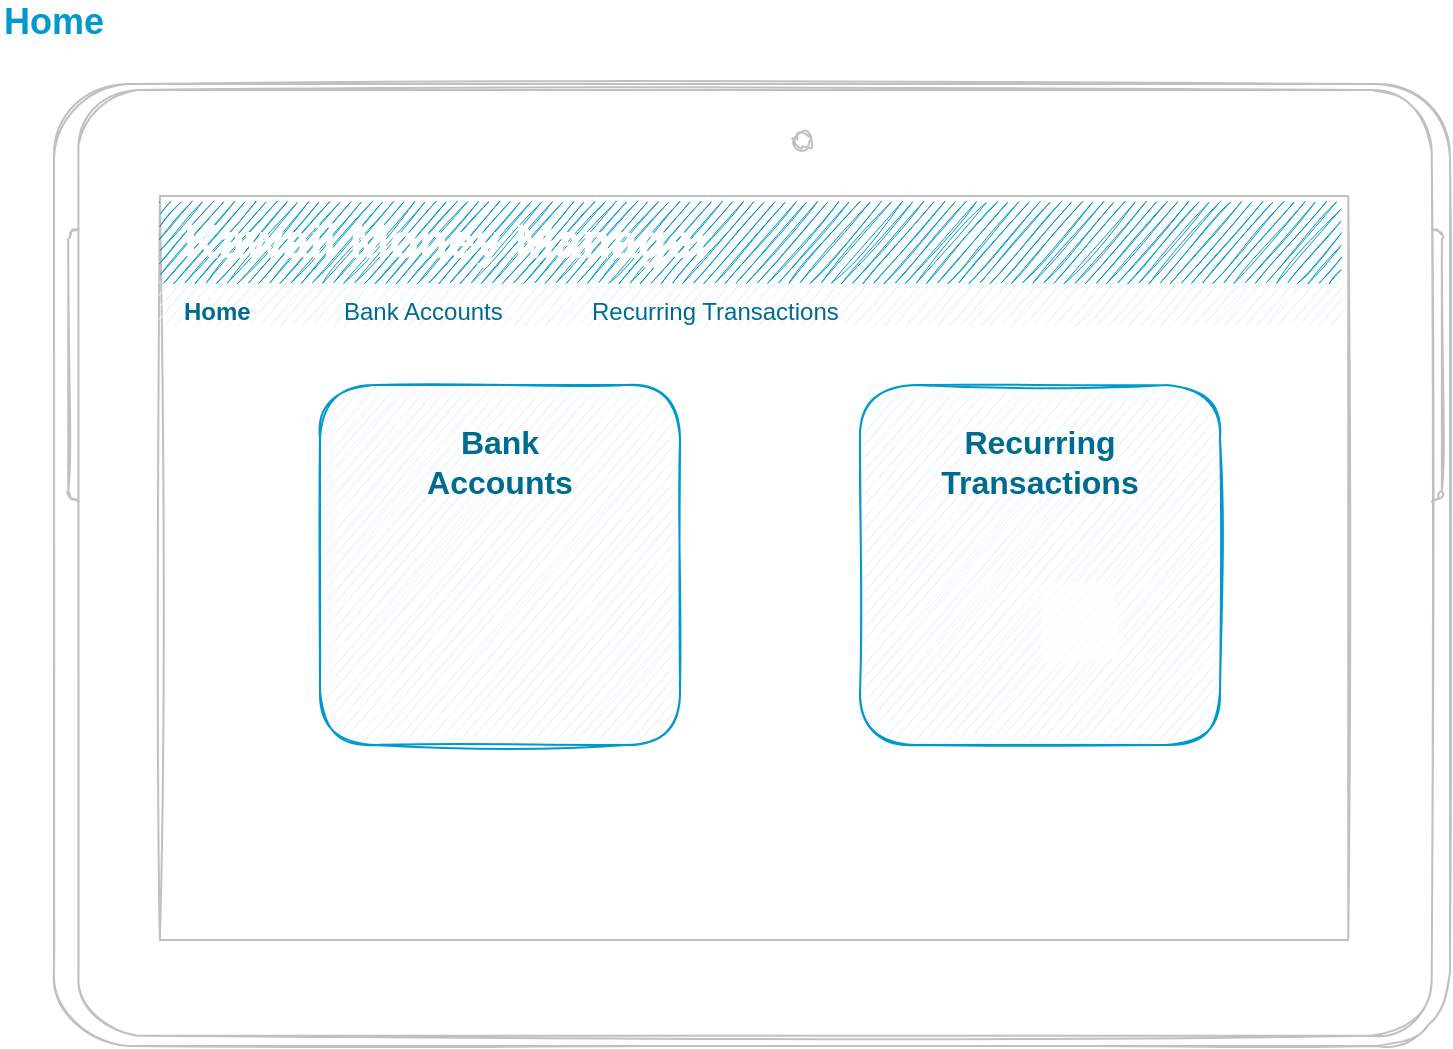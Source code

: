<mxfile version="13.8.0"><diagram id="wpsxbsZqwB5pbrcOqGmq" name="Page-1"><mxGraphModel dx="1360" dy="802" grid="1" gridSize="10" guides="1" tooltips="1" connect="1" arrows="1" fold="1" page="1" pageScale="1" pageWidth="827" pageHeight="1169" math="0" shadow="0"><root><mxCell id="0"/><mxCell id="1" parent="0"/><mxCell id="GOLqyt6jREfoVQ1UDo4m-4" value="&lt;font style=&quot;font-size: 18px&quot; color=&quot;#0099cc&quot;&gt;&lt;b&gt;Home&lt;/b&gt;&lt;/font&gt;" style="text;html=1;strokeColor=none;fillColor=none;align=left;verticalAlign=middle;whiteSpace=wrap;rounded=0;sketch=1;" vertex="1" parent="1"><mxGeometry x="40" y="40" width="80" height="20" as="geometry"/></mxCell><mxCell id="GOLqyt6jREfoVQ1UDo4m-5" value="" style="verticalLabelPosition=bottom;verticalAlign=top;html=1;shadow=0;dashed=0;strokeWidth=1;shape=mxgraph.android.tab2;strokeColor=#c0c0c0;direction=north;sketch=1;" vertex="1" parent="1"><mxGeometry x="67" y="81" width="698" height="481" as="geometry"/></mxCell><mxCell id="GOLqyt6jREfoVQ1UDo4m-6" value="" style="rounded=0;whiteSpace=wrap;html=1;sketch=1;strokeColor=none;fillColor=#0099CC;" vertex="1" parent="1"><mxGeometry x="120" y="140" width="590" height="40" as="geometry"/></mxCell><mxCell id="GOLqyt6jREfoVQ1UDo4m-7" value="&lt;font style=&quot;font-size: 24px&quot;&gt;Kawaii Money Manager&lt;/font&gt;" style="text;html=1;strokeColor=none;fillColor=none;align=left;verticalAlign=middle;whiteSpace=wrap;rounded=0;shadow=0;sketch=1;fontColor=#FFFFFF;fontStyle=1;fontSize=16;horizontal=1;labelBorderColor=none;labelBackgroundColor=none;" vertex="1" parent="1"><mxGeometry x="130" y="150" width="350" height="20" as="geometry"/></mxCell><mxCell id="GOLqyt6jREfoVQ1UDo4m-8" value="" style="whiteSpace=wrap;html=1;aspect=fixed;shadow=0;labelBackgroundColor=#0099CC;sketch=1;gradientColor=none;fontSize=16;fontColor=#FFFFFF;align=left;rounded=1;strokeColor=#0099CC;fillColor=#E8F7FF;" vertex="1" parent="1"><mxGeometry x="200" y="231.5" width="180" height="180" as="geometry"/></mxCell><mxCell id="GOLqyt6jREfoVQ1UDo4m-9" value="" style="whiteSpace=wrap;html=1;aspect=fixed;shadow=0;labelBackgroundColor=#0099CC;sketch=1;gradientColor=none;fontSize=16;fontColor=#FFFFFF;align=left;rounded=1;strokeColor=#0099CC;fillColor=#E8F7FF;" vertex="1" parent="1"><mxGeometry x="470" y="231.5" width="180" height="180" as="geometry"/></mxCell><mxCell id="GOLqyt6jREfoVQ1UDo4m-10" value="Bank Accounts" style="text;html=1;strokeColor=none;fillColor=none;align=center;verticalAlign=middle;whiteSpace=wrap;rounded=0;shadow=0;labelBackgroundColor=none;sketch=1;fontSize=16;fontColor=#006B8F;fontStyle=1" vertex="1" parent="1"><mxGeometry x="245" y="250" width="90" height="40" as="geometry"/></mxCell><mxCell id="GOLqyt6jREfoVQ1UDo4m-11" value="" style="rounded=0;whiteSpace=wrap;html=1;shadow=0;labelBackgroundColor=none;sketch=1;fillColor=#E8F7FF;gradientColor=none;fontSize=16;fontColor=#006B8F;align=left;strokeColor=none;" vertex="1" parent="1"><mxGeometry x="120" y="180" width="590" height="20" as="geometry"/></mxCell><mxCell id="GOLqyt6jREfoVQ1UDo4m-12" value="&lt;font size=&quot;1&quot;&gt;&lt;b style=&quot;font-size: 12px&quot;&gt;Home&lt;/b&gt;&lt;/font&gt;" style="text;html=1;strokeColor=none;fillColor=none;align=left;verticalAlign=middle;whiteSpace=wrap;rounded=0;shadow=0;labelBackgroundColor=none;sketch=1;fontSize=16;fontColor=#006B8F;" vertex="1" parent="1"><mxGeometry x="130" y="183" width="40" height="20" as="geometry"/></mxCell><mxCell id="GOLqyt6jREfoVQ1UDo4m-13" value="&lt;font size=&quot;1&quot;&gt;&lt;span style=&quot;font-size: 12px&quot;&gt;Bank Accounts&lt;/span&gt;&lt;/font&gt;" style="text;html=1;strokeColor=none;fillColor=none;align=left;verticalAlign=middle;whiteSpace=wrap;rounded=0;shadow=0;labelBackgroundColor=none;sketch=1;fontSize=16;fontColor=#006B8F;" vertex="1" parent="1"><mxGeometry x="210" y="183" width="100" height="20" as="geometry"/></mxCell><mxCell id="GOLqyt6jREfoVQ1UDo4m-14" value="&lt;font size=&quot;1&quot;&gt;&lt;span style=&quot;font-size: 12px&quot;&gt;Recurring Transactions&lt;/span&gt;&lt;/font&gt;" style="text;html=1;strokeColor=none;fillColor=none;align=left;verticalAlign=middle;whiteSpace=wrap;rounded=0;shadow=0;labelBackgroundColor=none;sketch=1;fontSize=16;fontColor=#006B8F;" vertex="1" parent="1"><mxGeometry x="334" y="183" width="160" height="20" as="geometry"/></mxCell><mxCell id="GOLqyt6jREfoVQ1UDo4m-16" value="Recurring Transactions" style="text;html=1;strokeColor=none;fillColor=none;align=center;verticalAlign=middle;whiteSpace=wrap;rounded=0;shadow=0;labelBackgroundColor=none;sketch=1;fontSize=16;fontColor=#006B8F;fontStyle=1" vertex="1" parent="1"><mxGeometry x="500" y="250" width="120" height="40" as="geometry"/></mxCell><mxCell id="GOLqyt6jREfoVQ1UDo4m-17" value="" style="shape=image;html=1;verticalAlign=top;verticalLabelPosition=bottom;labelBackgroundColor=#ffffff;imageAspect=0;aspect=fixed;image=https://cdn0.iconfinder.com/data/icons/business-and-finance-86/512/business_finance_money-08-128.png;rounded=1;shadow=0;sketch=0;strokeColor=#000000;fillColor=#0099CC;gradientColor=none;fontSize=16;fontColor=#006B8F;align=left;" vertex="1" parent="1"><mxGeometry x="260" y="300" width="60" height="60" as="geometry"/></mxCell><mxCell id="GOLqyt6jREfoVQ1UDo4m-18" value="" style="shape=image;html=1;verticalAlign=top;verticalLabelPosition=bottom;labelBackgroundColor=#ffffff;imageAspect=0;aspect=fixed;image=https://cdn0.iconfinder.com/data/icons/business-and-finance-86/512/business_finance_money-08-128.png;rounded=1;shadow=0;sketch=0;strokeColor=#000000;fillColor=#0099CC;gradientColor=none;fontSize=16;fontColor=#006B8F;align=left;" vertex="1" parent="1"><mxGeometry x="530" y="300" width="60" height="60" as="geometry"/></mxCell><mxCell id="GOLqyt6jREfoVQ1UDo4m-19" value="" style="shape=image;html=1;verticalAlign=top;verticalLabelPosition=bottom;labelBackgroundColor=#ffffff;imageAspect=0;aspect=fixed;image=https://cdn1.iconfinder.com/data/icons/gradak-music/32/music-15-128.png;rounded=1;shadow=0;sketch=1;strokeColor=#000000;fillColor=#0099CC;gradientColor=none;fontSize=16;fontColor=#006B8F;align=left;imageBackground=#ffffff;opacity=70;" vertex="1" parent="1"><mxGeometry x="560" y="330" width="38" height="38" as="geometry"/></mxCell></root></mxGraphModel></diagram></mxfile>
